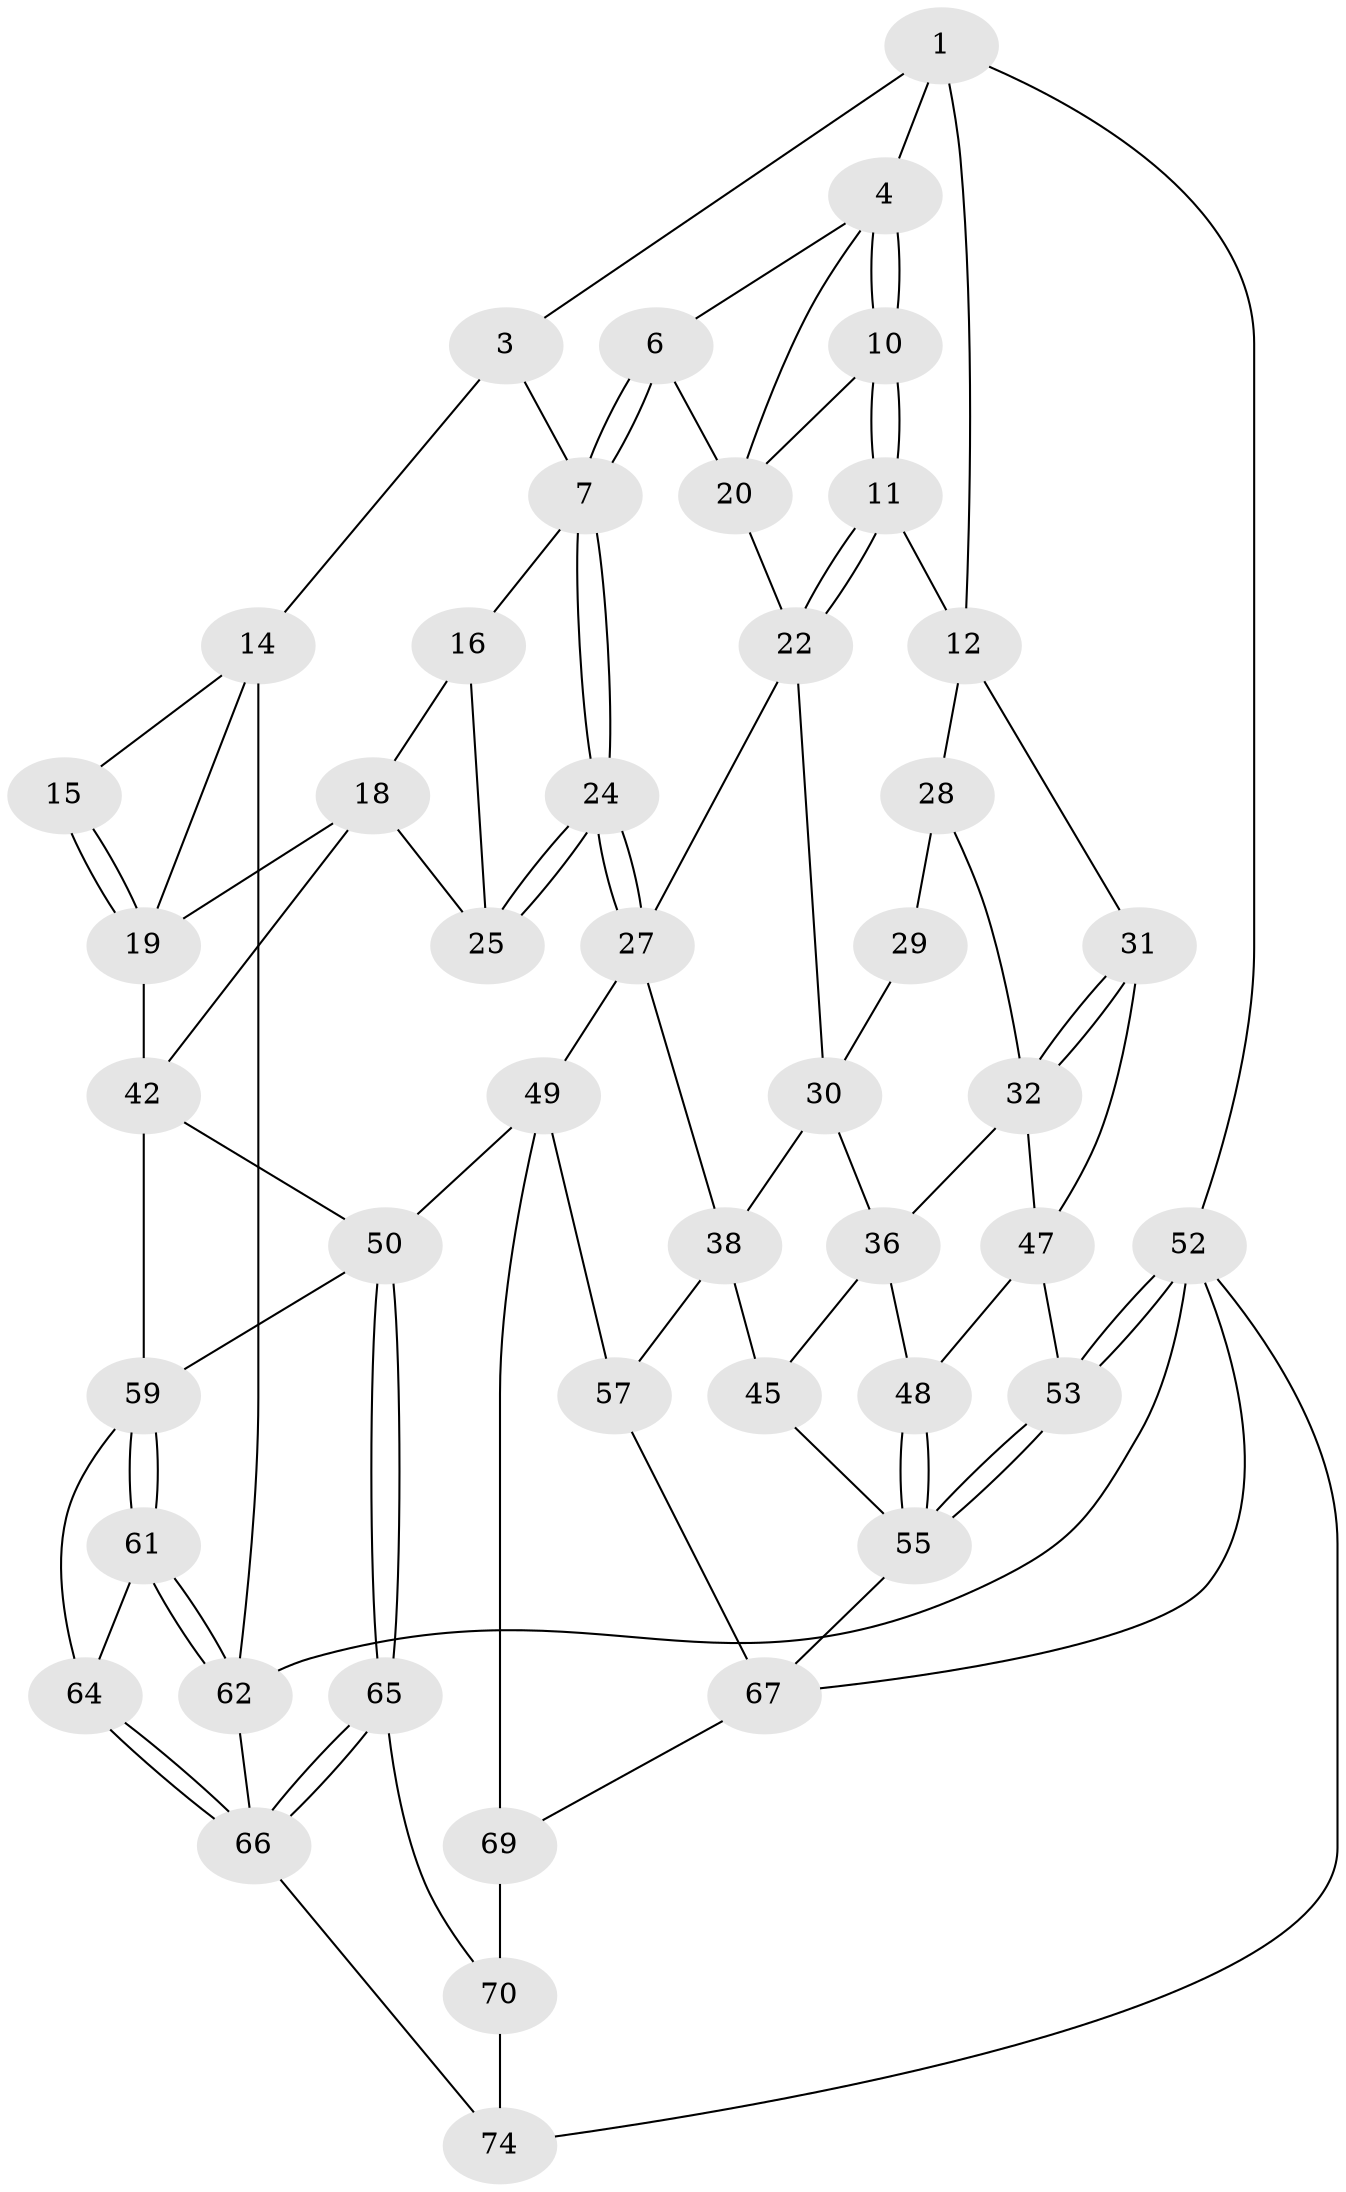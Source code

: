 // Generated by graph-tools (version 1.1) at 2025/52/02/27/25 19:52:44]
// undirected, 45 vertices, 96 edges
graph export_dot {
graph [start="1"]
  node [color=gray90,style=filled];
  1 [pos="+0.6137219262246844+0",super="+2"];
  3 [pos="+0.31224596491327666+0",super="+9"];
  4 [pos="+0.6145968344844018+0",super="+5"];
  6 [pos="+0.5442235520080012+0.17470678533692816"];
  7 [pos="+0.47352052493924884+0.27172060467420395",super="+8"];
  10 [pos="+0.8086118016090714+0.2044668599752539"];
  11 [pos="+0.8660212692647086+0.2366512764489268"];
  12 [pos="+0.8781830217832+0.24134428151479995",super="+13"];
  14 [pos="+0+0.21542994194333573",super="+41"];
  15 [pos="+0.19131709073465392+0.04484026319759908"];
  16 [pos="+0.27695874414329646+0.2440476832792569",super="+17"];
  18 [pos="+0.047899664211421694+0.38164307277610343",super="+35"];
  19 [pos="+0.029801508918917835+0.38452678593026535",super="+40"];
  20 [pos="+0.6800888695440804+0.262841152430583",super="+21"];
  22 [pos="+0.6339832203611828+0.4056464638214635",super="+23"];
  24 [pos="+0.5041566152164756+0.4342996553594666"];
  25 [pos="+0.41869877579976994+0.4557199688076447",super="+26"];
  27 [pos="+0.5196674537727917+0.440597982864081",super="+39"];
  28 [pos="+0.841827668413624+0.31625879938699647",super="+34"];
  29 [pos="+0.781630597185087+0.3760985768702109"];
  30 [pos="+0.6630558639973381+0.4153835800651655",super="+37"];
  31 [pos="+1+0.3926488933952567"];
  32 [pos="+1+0.4483678267397187",super="+33"];
  36 [pos="+0.8247872749589302+0.5202215693813053",super="+44"];
  38 [pos="+0.7100635649582188+0.6187543572899442",super="+46"];
  42 [pos="+0.34706662042491665+0.549104479958892",super="+43"];
  45 [pos="+0.759497183966089+0.719297296352543"];
  47 [pos="+0.9110424317224202+0.6294107750625304",super="+54"];
  48 [pos="+0.8732656602342996+0.6330105047684097"];
  49 [pos="+0.5243323873724505+0.7081711374818983",super="+58"];
  50 [pos="+0.40175840191787965+0.7144911465362576",super="+51"];
  52 [pos="+1+1",super="+71"];
  53 [pos="+1+1"];
  55 [pos="+0.9247300347062831+0.781542341726",super="+56"];
  57 [pos="+0.6733067551525769+0.764504800884812"];
  59 [pos="+0.11635913851716141+0.6123271873407925",super="+60"];
  61 [pos="+0.00866821620621263+0.7877619000822194"];
  62 [pos="+0+0.7815117573095977",super="+63"];
  64 [pos="+0.18992040159291274+0.8407364473868382"];
  65 [pos="+0.3194748681961346+0.8611693083789759"];
  66 [pos="+0.2155010787929088+0.8915617160896439",super="+75"];
  67 [pos="+0.801784608192132+0.9576480534618053",super="+68"];
  69 [pos="+0.5440160281780299+0.8339348131890161",super="+72"];
  70 [pos="+0.39704007264326785+0.8898514191174298",super="+73"];
  74 [pos="+0.5147137206002309+1"];
  1 -- 4;
  1 -- 3;
  1 -- 52;
  1 -- 12;
  3 -- 14;
  3 -- 7;
  4 -- 10;
  4 -- 10;
  4 -- 20;
  4 -- 6;
  6 -- 7;
  6 -- 7;
  6 -- 20;
  7 -- 24;
  7 -- 24;
  7 -- 16;
  10 -- 11;
  10 -- 11;
  10 -- 20;
  11 -- 12;
  11 -- 22;
  11 -- 22;
  12 -- 28;
  12 -- 31;
  14 -- 15;
  14 -- 62 [weight=2];
  14 -- 19;
  15 -- 19;
  15 -- 19;
  16 -- 18;
  16 -- 25 [weight=2];
  18 -- 19;
  18 -- 25;
  18 -- 42;
  19 -- 42;
  20 -- 22;
  22 -- 30;
  22 -- 27;
  24 -- 25;
  24 -- 25;
  24 -- 27;
  24 -- 27;
  27 -- 49;
  27 -- 38;
  28 -- 29 [weight=2];
  28 -- 32;
  29 -- 30;
  30 -- 38;
  30 -- 36;
  31 -- 32;
  31 -- 32;
  31 -- 47;
  32 -- 47;
  32 -- 36;
  36 -- 48;
  36 -- 45;
  38 -- 57;
  38 -- 45;
  42 -- 50;
  42 -- 59;
  45 -- 55;
  47 -- 48;
  47 -- 53;
  48 -- 55;
  48 -- 55;
  49 -- 50;
  49 -- 69;
  49 -- 57;
  50 -- 65;
  50 -- 65;
  50 -- 59;
  52 -- 53;
  52 -- 53;
  52 -- 74;
  52 -- 67;
  52 -- 62;
  53 -- 55;
  53 -- 55;
  55 -- 67;
  57 -- 67;
  59 -- 61;
  59 -- 61;
  59 -- 64;
  61 -- 62;
  61 -- 62;
  61 -- 64;
  62 -- 66;
  64 -- 66;
  64 -- 66;
  65 -- 66;
  65 -- 66;
  65 -- 70;
  66 -- 74;
  67 -- 69;
  69 -- 70 [weight=2];
  70 -- 74;
}
